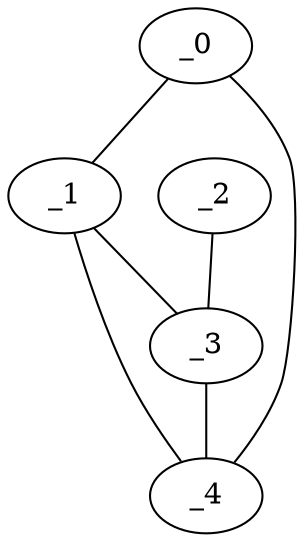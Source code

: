 graph WP1_0105 {
	_0	 [x="0.417554",
		y="2.69382"];
	_1	 [x="0.932529",
		y="0.178152"];
	_0 -- _1;
	_4	 [x="1.58925",
		y="2.21396"];
	_0 -- _4;
	_3	 [x="1.6943",
		y="0.326569"];
	_1 -- _3;
	_1 -- _4;
	_2	 [x="2.68012",
		y="3.09755"];
	_2 -- _3;
	_3 -- _4;
}

